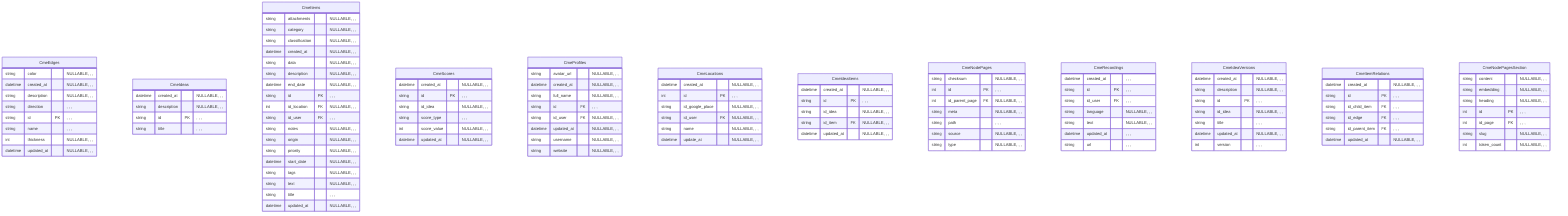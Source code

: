 erDiagram
	CmeEdges {
		string color  "NULLABLE, , , "
		datetime created_at  "NULLABLE, , , "
		string description  "NULLABLE, , , "
		string direction  ", , , "
		string id PK ", , , "
		string name  ", , , "
		int thickness  "NULLABLE, , , "
		datetime updated_at  "NULLABLE, , , "
	}

	CmeIdeas {
		datetime created_at  "NULLABLE, , , "
		string description  "NULLABLE, , , "
		string id PK ", , , "
		string title  ", , , "
	}

	CmeItems {
		string attachments  "NULLABLE, , , "
		string category  "NULLABLE, , , "
		string classification  "NULLABLE, , , "
		datetime created_at  "NULLABLE, , , "
		string data  "NULLABLE, , , "
		string description  "NULLABLE, , , "
		datetime end_date  "NULLABLE, , , "
		string id PK ", , , "
		int id_location FK "NULLABLE, , , "
		string id_user FK ", , , "
		string notes  "NULLABLE, , , "
		string origin  "NULLABLE, , , "
		string priority  "NULLABLE, , , "
		datetime start_date  "NULLABLE, , , "
		string tags  "NULLABLE, , , "
		string text  "NULLABLE, , , "
		string title  ", , , "
		datetime updated_at  "NULLABLE, , , "
	}

	CmeScores {
		datetime created_at  "NULLABLE, , , "
		string id PK ", , , "
		string id_idea  "NULLABLE, , , "
		string score_type  ", , , "
		int score_value  "NULLABLE, , , "
		datetime updated_at  "NULLABLE, , , "
	}

	CmeProfiles {
		string avatar_url  "NULLABLE, , , "
		datetime created_at  "NULLABLE, , , "
		string full_name  "NULLABLE, , , "
		string id FK ", , , "
		string id_user FK "NULLABLE, , , "
		datetime updated_at  "NULLABLE, , , "
		string username  "NULLABLE, , , "
		string website  "NULLABLE, , , "
	}

	CmeLocations {
		datetime created_at  "NULLABLE, , , "
		int id PK ", , , "
		string id_google_place  "NULLABLE, , , "
		string id_user FK "NULLABLE, , , "
		string name  "NULLABLE, , , "
		datetime update_at  "NULLABLE, , , "
	}

	CmeIdeaItems {
		datetime created_at  "NULLABLE, , , "
		string id PK ", , , "
		string id_idea  "NULLABLE, , , "
		string id_item FK "NULLABLE, , , "
		datetime updated_at  "NULLABLE, , , "
	}

	CmeNodePages {
		string checksum  "NULLABLE, , , "
		int id PK ", , , "
		int id_parent_page FK "NULLABLE, , , "
		string meta  "NULLABLE, , , "
		string path  ", , , "
		string source  "NULLABLE, , , "
		string type  "NULLABLE, , , "
	}

	CmeRecordings {
		datetime created_at  ", , , "
		string id PK ", , , "
		string id_user FK ", , , "
		string language  "NULLABLE, , , "
		string text  "NULLABLE, , , "
		datetime updated_at  ", , , "
		string url  ", , , "
	}

	CmeIdeaVersions {
		datetime created_at  "NULLABLE, , , "
		string description  "NULLABLE, , , "
		string id PK ", , , "
		string id_idea  "NULLABLE, , , "
		string title  ", , , "
		datetime updated_at  "NULLABLE, , , "
		int version  ", , , "
	}

	CmeItemRelations {
		datetime created_at  "NULLABLE, , , "
		string id PK ", , , "
		string id_child_item FK ", , , "
		string id_edge FK ", , , "
		string id_parent_item FK ", , , "
		datetime updated_at  "NULLABLE, , , "
	}

	CmeNodePagesSection {
		string content  "NULLABLE, , , "
		string embedding  "NULLABLE, , , "
		string heading  "NULLABLE, , , "
		int id PK ", , , "
		int id_page FK ", , , "
		string slug  "NULLABLE, , , "
		int token_count  "NULLABLE, , , "
	}